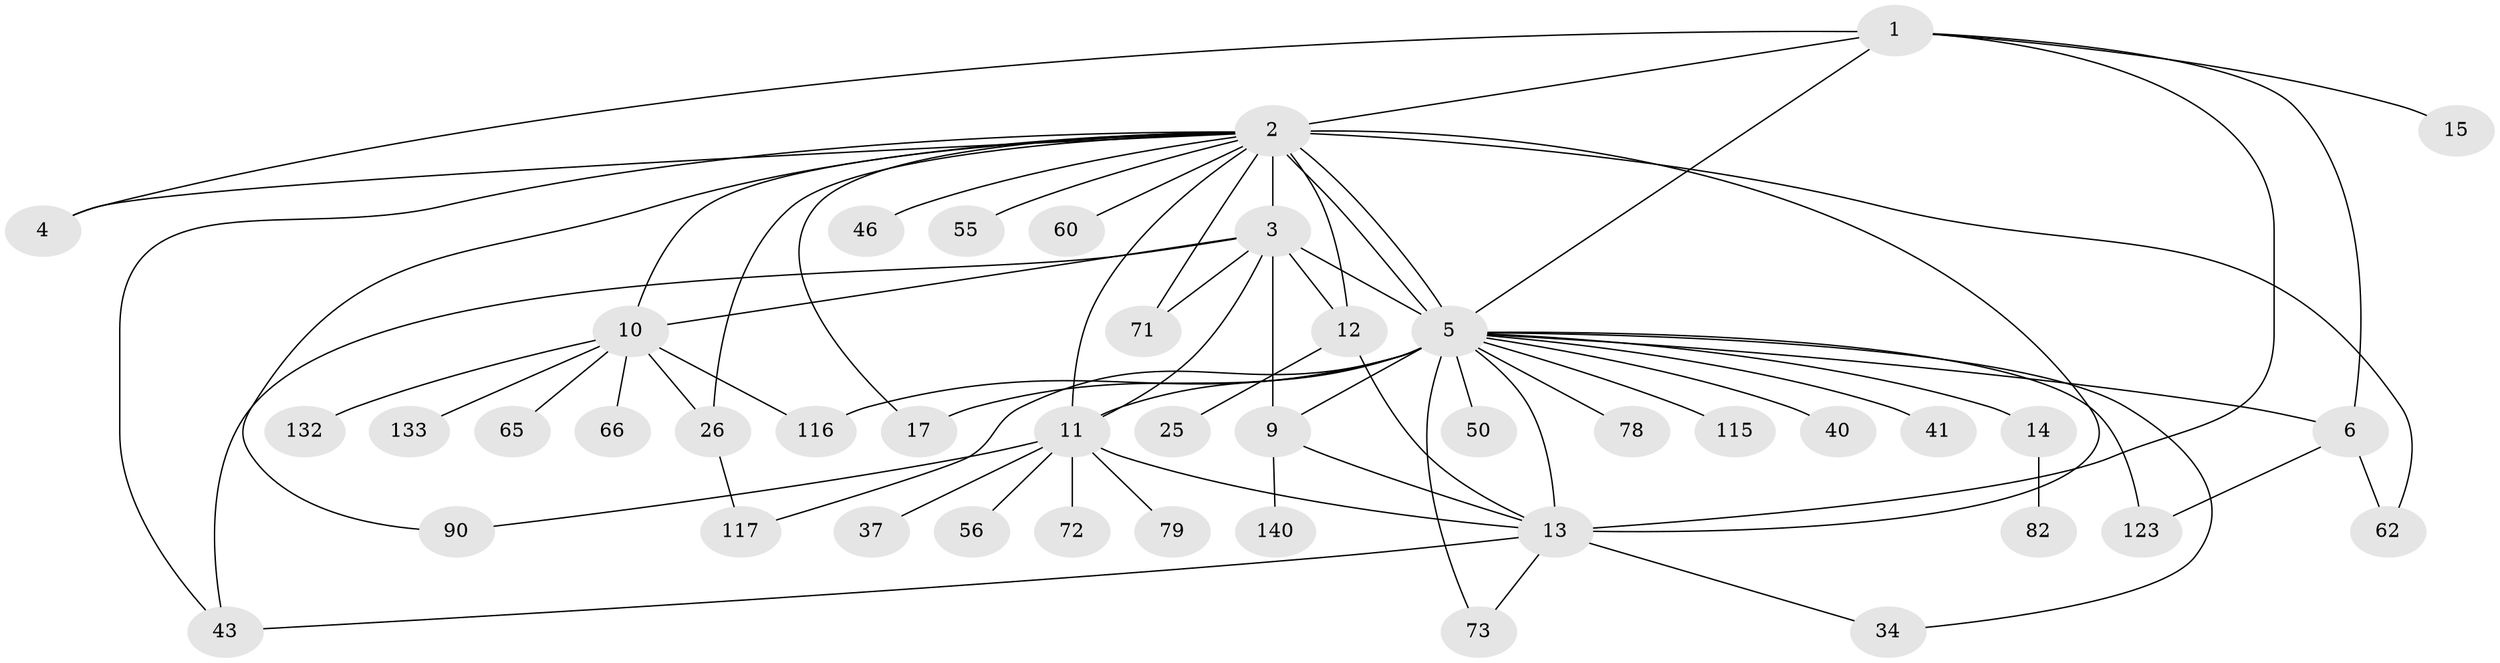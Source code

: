 // original degree distribution, {10: 0.00684931506849315, 30: 0.00684931506849315, 13: 0.00684931506849315, 2: 0.2808219178082192, 25: 0.00684931506849315, 6: 0.02054794520547945, 11: 0.00684931506849315, 7: 0.02054794520547945, 4: 0.06164383561643835, 8: 0.0273972602739726, 5: 0.0273972602739726, 3: 0.0958904109589041, 1: 0.4246575342465753, 12: 0.00684931506849315}
// Generated by graph-tools (version 1.1) at 2025/18/03/04/25 18:18:01]
// undirected, 43 vertices, 69 edges
graph export_dot {
graph [start="1"]
  node [color=gray90,style=filled];
  1 [super="+97+20+84"];
  2 [super="+29+47+68+124+103+36+45+33+32+24+61+67+51+35"];
  3 [super="+38+74+16+28+58+7"];
  4;
  5 [super="+8+31+18+27+76+69+63"];
  6 [super="+21+23"];
  9;
  10;
  11 [super="+87+30"];
  12 [super="+22"];
  13 [super="+19+48"];
  14;
  15;
  17;
  25;
  26 [super="+59"];
  34 [super="+70"];
  37;
  40;
  41;
  43 [super="+95"];
  46 [super="+146"];
  50;
  55;
  56;
  60;
  62;
  65;
  66 [super="+105"];
  71;
  72 [super="+118"];
  73 [super="+94+77"];
  78 [super="+112"];
  79;
  82;
  90;
  115;
  116;
  117 [super="+141"];
  123;
  132;
  133;
  140;
  1 -- 2 [weight=2];
  1 -- 4;
  1 -- 6;
  1 -- 15;
  1 -- 13 [weight=2];
  1 -- 5;
  2 -- 3 [weight=7];
  2 -- 4;
  2 -- 5 [weight=5];
  2 -- 5;
  2 -- 11;
  2 -- 12;
  2 -- 60 [weight=2];
  2 -- 46;
  2 -- 17;
  2 -- 43;
  2 -- 71;
  2 -- 26;
  2 -- 90;
  2 -- 62;
  2 -- 13 [weight=2];
  2 -- 10;
  2 -- 55;
  3 -- 11 [weight=2];
  3 -- 43;
  3 -- 5 [weight=2];
  3 -- 71;
  3 -- 9;
  3 -- 10;
  3 -- 12 [weight=2];
  5 -- 6;
  5 -- 9;
  5 -- 11 [weight=5];
  5 -- 13 [weight=3];
  5 -- 14;
  5 -- 41;
  5 -- 115;
  5 -- 116;
  5 -- 117;
  5 -- 123;
  5 -- 17;
  5 -- 34;
  5 -- 50;
  5 -- 73;
  5 -- 78;
  5 -- 40;
  6 -- 62;
  6 -- 123;
  9 -- 140;
  9 -- 13;
  10 -- 26;
  10 -- 65;
  10 -- 66;
  10 -- 116;
  10 -- 132;
  10 -- 133;
  11 -- 37;
  11 -- 72;
  11 -- 13;
  11 -- 79;
  11 -- 56;
  11 -- 90;
  12 -- 25;
  12 -- 13;
  13 -- 73;
  13 -- 34;
  13 -- 43;
  14 -- 82;
  26 -- 117;
}
